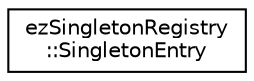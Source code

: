 digraph "Graphical Class Hierarchy"
{
 // LATEX_PDF_SIZE
  edge [fontname="Helvetica",fontsize="10",labelfontname="Helvetica",labelfontsize="10"];
  node [fontname="Helvetica",fontsize="10",shape=record];
  rankdir="LR";
  Node0 [label="ezSingletonRegistry\l::SingletonEntry",height=0.2,width=0.4,color="black", fillcolor="white", style="filled",URL="$db/d3a/structez_singleton_registry_1_1_singleton_entry.htm",tooltip=" "];
}
